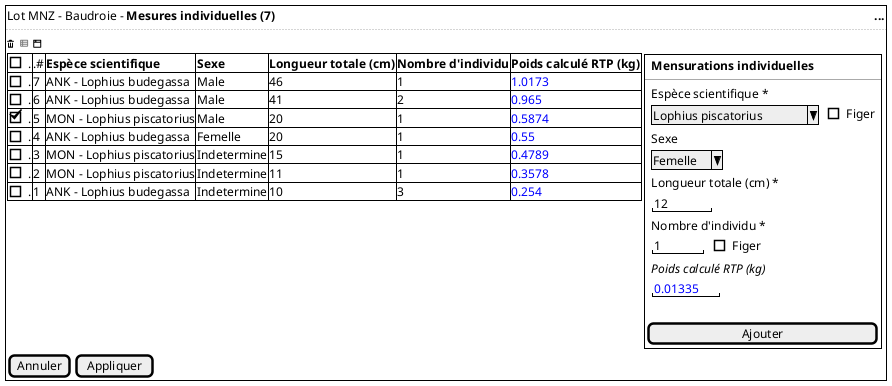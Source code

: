 @startsalt
 {+
  { Lot MNZ - Baudroie - <b>Mesures individuelles (7) | . | . |. |. |. |. |. |. |. |. |. |. |. |. |. |. |. |. |. |. |. |. |. |. |. |. |. |. |. |. |. |. |. |. |. |. |. |. |. |. |. |. |. |. |. |. |. |. |. |. |. |. |. |. |. |. |. |. |. |. |. |. |. |. |. |. |. |. |. |. |. |. |. |. |. |. |. |. |. |. |. |. |. |. |. |. |. |. |. |. |. |. |. |. |. |. |. |. |. |. |. |. |. |. |. |. |. |. |. |. |. |. |. |. |<b> ...}
  ..
  <&trash> <color:grey><&spreadsheet></color> <&browser>

  {
	{#
      [].| .# | <b>Espèce scientifique | <b>Sexe | <b>Longueur totale (cm) | <b>Nombre d'individu | <b>Poids calculé RTP (kg)
      [].| 7 | ANK - Lophius budegassa   | Male | 46 | 1 | <color:blue>1.0173
      [].| 6 | ANK - Lophius budegassa   | Male | 41 | 2 |<color:blue>0.965
      [X].| 5 | MON - Lophius piscatorius | Male | 20 | 1 | <color:blue>0.5874
      [].| 4 | ANK - Lophius budegassa   | Femelle | 20 | 1 | <color:blue>0.55
      [].| 3 | MON - Lophius piscatorius | Indetermine | 15 | 1 | <color:blue>0.4789
      [].| 2 | MON - Lophius piscatorius | Indetermine | 11 | 1 | <color:blue>0.3578
      [].| 1 | ANK - Lophius budegassa   | Indetermine | 10 | 3 | <color:blue>0.254
    } |

    {
      {+
        { | . |  <b>Mensurations individuelles| }

        --
        { | . | Espèce scientifique *  | . }
        { | . | ^Lophius piscatorius^   | .  | [ ] Figer }

        { | . | Sexe  | . }
        { | . | ^Femelle^  }

        { | . | Longueur totale (cm) * | .  }
        { | . | "   12  "  }

        { | . | Nombre d'individu * | .  }
        { | . | "   1  "  | .  | [ ] Figer }

        { | . | <i>Poids calculé RTP (kg)  | . }
        { | . | "<color:blue>0.01335 " | .  }
        .
        { [                     Ajouter] }
        }
     }
    }
    {[Annuler] | [Appliquer]}
  }
@endsalt
